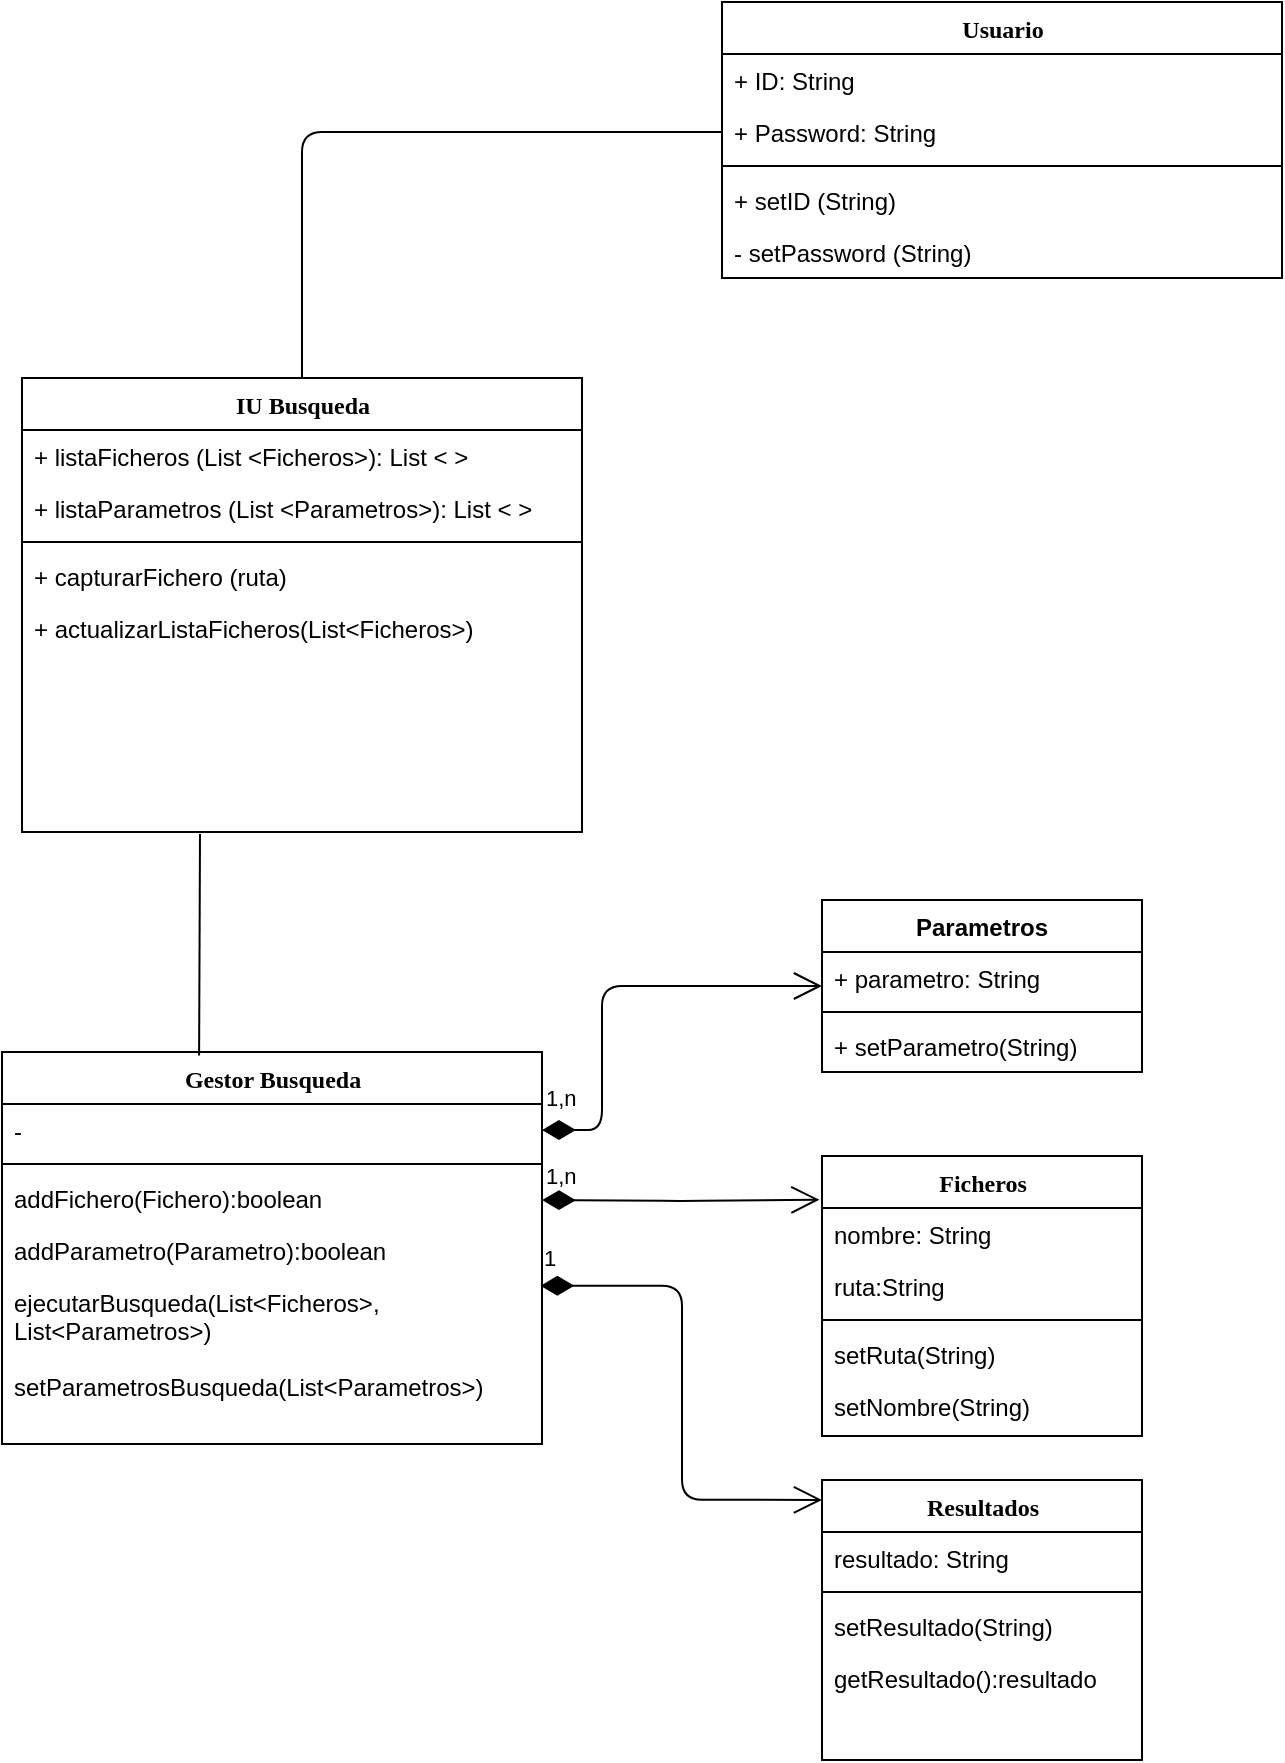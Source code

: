 <mxfile version="10.6.9" type="github"><diagram id="lXpW8H75rkReKVYu0KeG" name="Page-1"><mxGraphModel dx="994" dy="513" grid="1" gridSize="10" guides="1" tooltips="1" connect="1" arrows="1" fold="1" page="1" pageScale="1" pageWidth="827" pageHeight="1169" math="0" shadow="0"><root><mxCell id="0"/><mxCell id="1" parent="0"/><mxCell id="MlSAh_2b6aSQhSAKrAvQ-1" value="IU Busqueda" style="swimlane;html=1;fontStyle=1;align=center;verticalAlign=top;childLayout=stackLayout;horizontal=1;startSize=26;horizontalStack=0;resizeParent=1;resizeLast=0;collapsible=1;marginBottom=0;swimlaneFillColor=#ffffff;rounded=0;shadow=0;comic=0;labelBackgroundColor=none;strokeColor=#000000;strokeWidth=1;fillColor=none;fontFamily=Verdana;fontSize=12;fontColor=#000000;" parent="1" vertex="1"><mxGeometry x="80" y="251" width="280" height="227" as="geometry"/></mxCell><mxCell id="MlSAh_2b6aSQhSAKrAvQ-3" value="+ listaFicheros (List &amp;lt;Ficheros&amp;gt;): List &amp;lt; &amp;gt; " style="text;html=1;strokeColor=none;fillColor=none;align=left;verticalAlign=top;spacingLeft=4;spacingRight=4;whiteSpace=wrap;overflow=hidden;rotatable=0;points=[[0,0.5],[1,0.5]];portConstraint=eastwest;" parent="MlSAh_2b6aSQhSAKrAvQ-1" vertex="1"><mxGeometry y="26" width="280" height="26" as="geometry"/></mxCell><mxCell id="MlSAh_2b6aSQhSAKrAvQ-75" value="+ listaParametros (List &amp;lt;Parametros&amp;gt;): List &amp;lt; &amp;gt;" style="text;html=1;strokeColor=none;fillColor=none;align=left;verticalAlign=top;spacingLeft=4;spacingRight=4;whiteSpace=wrap;overflow=hidden;rotatable=0;points=[[0,0.5],[1,0.5]];portConstraint=eastwest;" parent="MlSAh_2b6aSQhSAKrAvQ-1" vertex="1"><mxGeometry y="52" width="280" height="26" as="geometry"/></mxCell><mxCell id="MlSAh_2b6aSQhSAKrAvQ-4" value="" style="line;html=1;strokeWidth=1;fillColor=none;align=left;verticalAlign=middle;spacingTop=-1;spacingLeft=3;spacingRight=3;rotatable=0;labelPosition=right;points=[];portConstraint=eastwest;" parent="MlSAh_2b6aSQhSAKrAvQ-1" vertex="1"><mxGeometry y="78" width="280" height="8" as="geometry"/></mxCell><mxCell id="MlSAh_2b6aSQhSAKrAvQ-41" value="+ capturarFichero (ruta)" style="text;html=1;strokeColor=none;fillColor=none;align=left;verticalAlign=top;spacingLeft=4;spacingRight=4;whiteSpace=wrap;overflow=hidden;rotatable=0;points=[[0,0.5],[1,0.5]];portConstraint=eastwest;" parent="MlSAh_2b6aSQhSAKrAvQ-1" vertex="1"><mxGeometry y="86" width="280" height="26" as="geometry"/></mxCell><mxCell id="doqQ-6aOg0_Q1fpQCJ-x-7" value="+ actualizarListaFicheros(List&amp;lt;Ficheros&amp;gt;)" style="text;html=1;strokeColor=none;fillColor=none;align=left;verticalAlign=top;spacingLeft=4;spacingRight=4;whiteSpace=wrap;overflow=hidden;rotatable=0;points=[[0,0.5],[1,0.5]];portConstraint=eastwest;" vertex="1" parent="MlSAh_2b6aSQhSAKrAvQ-1"><mxGeometry y="112" width="280" height="26" as="geometry"/></mxCell><mxCell id="MlSAh_2b6aSQhSAKrAvQ-10" value="Gestor Busqueda" style="swimlane;html=1;fontStyle=1;align=center;verticalAlign=top;childLayout=stackLayout;horizontal=1;startSize=26;horizontalStack=0;resizeParent=1;resizeLast=0;collapsible=1;marginBottom=0;swimlaneFillColor=#ffffff;rounded=0;shadow=0;comic=0;labelBackgroundColor=none;strokeColor=#000000;strokeWidth=1;fillColor=none;fontFamily=Verdana;fontSize=12;fontColor=#000000;" parent="1" vertex="1"><mxGeometry x="70" y="588" width="270" height="196" as="geometry"/></mxCell><mxCell id="MlSAh_2b6aSQhSAKrAvQ-11" value="-" style="text;html=1;strokeColor=none;fillColor=none;align=left;verticalAlign=top;spacingLeft=4;spacingRight=4;whiteSpace=wrap;overflow=hidden;rotatable=0;points=[[0,0.5],[1,0.5]];portConstraint=eastwest;" parent="MlSAh_2b6aSQhSAKrAvQ-10" vertex="1"><mxGeometry y="26" width="270" height="26" as="geometry"/></mxCell><mxCell id="MlSAh_2b6aSQhSAKrAvQ-13" value="" style="line;html=1;strokeWidth=1;fillColor=none;align=left;verticalAlign=middle;spacingTop=-1;spacingLeft=3;spacingRight=3;rotatable=0;labelPosition=right;points=[];portConstraint=eastwest;" parent="MlSAh_2b6aSQhSAKrAvQ-10" vertex="1"><mxGeometry y="52" width="270" height="8" as="geometry"/></mxCell><mxCell id="MlSAh_2b6aSQhSAKrAvQ-14" value="addFichero(Fichero):boolean" style="text;html=1;strokeColor=none;fillColor=none;align=left;verticalAlign=top;spacingLeft=4;spacingRight=4;whiteSpace=wrap;overflow=hidden;rotatable=0;points=[[0,0.5],[1,0.5]];portConstraint=eastwest;" parent="MlSAh_2b6aSQhSAKrAvQ-10" vertex="1"><mxGeometry y="60" width="270" height="26" as="geometry"/></mxCell><mxCell id="MlSAh_2b6aSQhSAKrAvQ-15" value="&lt;div&gt;addParametro(Parametro):boolean&lt;/div&gt;" style="text;html=1;strokeColor=none;fillColor=none;align=left;verticalAlign=top;spacingLeft=4;spacingRight=4;whiteSpace=wrap;overflow=hidden;rotatable=0;points=[[0,0.5],[1,0.5]];portConstraint=eastwest;" parent="MlSAh_2b6aSQhSAKrAvQ-10" vertex="1"><mxGeometry y="86" width="270" height="26" as="geometry"/></mxCell><mxCell id="MlSAh_2b6aSQhSAKrAvQ-26" value="ejecutarBusqueda(List&amp;lt;Ficheros&amp;gt;, List&amp;lt;Parametros&amp;gt;)" style="text;html=1;strokeColor=none;fillColor=none;align=left;verticalAlign=top;spacingLeft=4;spacingRight=4;whiteSpace=wrap;overflow=hidden;rotatable=0;points=[[0,0.5],[1,0.5]];portConstraint=eastwest;" parent="MlSAh_2b6aSQhSAKrAvQ-10" vertex="1"><mxGeometry y="112" width="270" height="42" as="geometry"/></mxCell><mxCell id="doqQ-6aOg0_Q1fpQCJ-x-8" value="&lt;font&gt;setParametrosBusqueda(List&amp;lt;Parametros&amp;gt;)&lt;/font&gt;" style="text;html=1;strokeColor=none;fillColor=none;align=left;verticalAlign=top;spacingLeft=4;spacingRight=4;whiteSpace=wrap;overflow=hidden;rotatable=0;points=[[0,0.5],[1,0.5]];portConstraint=eastwest;" vertex="1" parent="MlSAh_2b6aSQhSAKrAvQ-10"><mxGeometry y="154" width="270" height="42" as="geometry"/></mxCell><mxCell id="MlSAh_2b6aSQhSAKrAvQ-18" value="Ficheros" style="swimlane;html=1;fontStyle=1;align=center;verticalAlign=top;childLayout=stackLayout;horizontal=1;startSize=26;horizontalStack=0;resizeParent=1;resizeLast=0;collapsible=1;marginBottom=0;swimlaneFillColor=#ffffff;rounded=0;shadow=0;comic=0;labelBackgroundColor=none;strokeColor=#000000;strokeWidth=1;fillColor=none;fontFamily=Verdana;fontSize=12;fontColor=#000000;" parent="1" vertex="1"><mxGeometry x="480" y="640" width="160" height="140" as="geometry"/></mxCell><mxCell id="MlSAh_2b6aSQhSAKrAvQ-19" value="nombre: String" style="text;html=1;strokeColor=none;fillColor=none;align=left;verticalAlign=top;spacingLeft=4;spacingRight=4;whiteSpace=wrap;overflow=hidden;rotatable=0;points=[[0,0.5],[1,0.5]];portConstraint=eastwest;" parent="MlSAh_2b6aSQhSAKrAvQ-18" vertex="1"><mxGeometry y="26" width="160" height="26" as="geometry"/></mxCell><mxCell id="MlSAh_2b6aSQhSAKrAvQ-20" value="ruta:String" style="text;html=1;strokeColor=none;fillColor=none;align=left;verticalAlign=top;spacingLeft=4;spacingRight=4;whiteSpace=wrap;overflow=hidden;rotatable=0;points=[[0,0.5],[1,0.5]];portConstraint=eastwest;" parent="MlSAh_2b6aSQhSAKrAvQ-18" vertex="1"><mxGeometry y="52" width="160" height="26" as="geometry"/></mxCell><mxCell id="MlSAh_2b6aSQhSAKrAvQ-21" value="" style="line;html=1;strokeWidth=1;fillColor=none;align=left;verticalAlign=middle;spacingTop=-1;spacingLeft=3;spacingRight=3;rotatable=0;labelPosition=right;points=[];portConstraint=eastwest;" parent="MlSAh_2b6aSQhSAKrAvQ-18" vertex="1"><mxGeometry y="78" width="160" height="8" as="geometry"/></mxCell><mxCell id="MlSAh_2b6aSQhSAKrAvQ-22" value="setRuta(String)" style="text;html=1;strokeColor=none;fillColor=none;align=left;verticalAlign=top;spacingLeft=4;spacingRight=4;whiteSpace=wrap;overflow=hidden;rotatable=0;points=[[0,0.5],[1,0.5]];portConstraint=eastwest;" parent="MlSAh_2b6aSQhSAKrAvQ-18" vertex="1"><mxGeometry y="86" width="160" height="26" as="geometry"/></mxCell><mxCell id="MlSAh_2b6aSQhSAKrAvQ-23" value="setNombre(String)" style="text;html=1;strokeColor=none;fillColor=none;align=left;verticalAlign=top;spacingLeft=4;spacingRight=4;whiteSpace=wrap;overflow=hidden;rotatable=0;points=[[0,0.5],[1,0.5]];portConstraint=eastwest;" parent="MlSAh_2b6aSQhSAKrAvQ-18" vertex="1"><mxGeometry y="112" width="160" height="26" as="geometry"/></mxCell><mxCell id="MlSAh_2b6aSQhSAKrAvQ-34" value="Parametros" style="swimlane;fontStyle=1;align=center;verticalAlign=top;childLayout=stackLayout;horizontal=1;startSize=26;horizontalStack=0;resizeParent=1;resizeParentMax=0;resizeLast=0;collapsible=1;marginBottom=0;" parent="1" vertex="1"><mxGeometry x="480" y="512" width="160" height="86" as="geometry"/></mxCell><mxCell id="MlSAh_2b6aSQhSAKrAvQ-35" value="+ parametro: String&#xA;" style="text;strokeColor=none;fillColor=none;align=left;verticalAlign=top;spacingLeft=4;spacingRight=4;overflow=hidden;rotatable=0;points=[[0,0.5],[1,0.5]];portConstraint=eastwest;" parent="MlSAh_2b6aSQhSAKrAvQ-34" vertex="1"><mxGeometry y="26" width="160" height="26" as="geometry"/></mxCell><mxCell id="MlSAh_2b6aSQhSAKrAvQ-36" value="" style="line;strokeWidth=1;fillColor=none;align=left;verticalAlign=middle;spacingTop=-1;spacingLeft=3;spacingRight=3;rotatable=0;labelPosition=right;points=[];portConstraint=eastwest;" parent="MlSAh_2b6aSQhSAKrAvQ-34" vertex="1"><mxGeometry y="52" width="160" height="8" as="geometry"/></mxCell><mxCell id="MlSAh_2b6aSQhSAKrAvQ-37" value="+ setParametro(String)" style="text;strokeColor=none;fillColor=none;align=left;verticalAlign=top;spacingLeft=4;spacingRight=4;overflow=hidden;rotatable=0;points=[[0,0.5],[1,0.5]];portConstraint=eastwest;" parent="MlSAh_2b6aSQhSAKrAvQ-34" vertex="1"><mxGeometry y="60" width="160" height="26" as="geometry"/></mxCell><mxCell id="MlSAh_2b6aSQhSAKrAvQ-47" value="1,n" style="endArrow=open;html=1;endSize=12;startArrow=diamondThin;startSize=14;startFill=1;edgeStyle=orthogonalEdgeStyle;align=left;verticalAlign=bottom;entryX=0;entryY=0.5;entryDx=0;entryDy=0;exitX=1;exitY=0.5;exitDx=0;exitDy=0;" parent="1" source="MlSAh_2b6aSQhSAKrAvQ-11" target="MlSAh_2b6aSQhSAKrAvQ-34" edge="1"><mxGeometry x="-0.65" y="30" relative="1" as="geometry"><mxPoint x="488" y="454" as="sourcePoint"/><mxPoint x="560" y="536.5" as="targetPoint"/><Array as="points"><mxPoint x="370" y="627"/><mxPoint x="370" y="555"/></Array><mxPoint as="offset"/></mxGeometry></mxCell><mxCell id="MlSAh_2b6aSQhSAKrAvQ-48" value="" style="endArrow=none;html=1;entryX=0.365;entryY=0.009;entryDx=0;entryDy=0;entryPerimeter=0;endFill=0;" parent="1" target="MlSAh_2b6aSQhSAKrAvQ-10" edge="1"><mxGeometry width="50" height="50" relative="1" as="geometry"><mxPoint x="169" y="479" as="sourcePoint"/><mxPoint x="150" y="512" as="targetPoint"/></mxGeometry></mxCell><mxCell id="MlSAh_2b6aSQhSAKrAvQ-50" value="1,n" style="endArrow=open;html=1;endSize=12;startArrow=diamondThin;startSize=14;startFill=1;edgeStyle=orthogonalEdgeStyle;align=left;verticalAlign=bottom;entryX=-0.008;entryY=0.156;entryDx=0;entryDy=0;entryPerimeter=0;" parent="1" target="MlSAh_2b6aSQhSAKrAvQ-18" edge="1"><mxGeometry x="-1" y="3" relative="1" as="geometry"><mxPoint x="340" y="662" as="sourcePoint"/><mxPoint x="460" y="662" as="targetPoint"/></mxGeometry></mxCell><mxCell id="MlSAh_2b6aSQhSAKrAvQ-51" value="Resultados" style="swimlane;html=1;fontStyle=1;align=center;verticalAlign=top;childLayout=stackLayout;horizontal=1;startSize=26;horizontalStack=0;resizeParent=1;resizeLast=0;collapsible=1;marginBottom=0;swimlaneFillColor=#ffffff;rounded=0;shadow=0;comic=0;labelBackgroundColor=none;strokeColor=#000000;strokeWidth=1;fillColor=none;fontFamily=Verdana;fontSize=12;fontColor=#000000;" parent="1" vertex="1"><mxGeometry x="480" y="802" width="160" height="140" as="geometry"/></mxCell><mxCell id="MlSAh_2b6aSQhSAKrAvQ-52" value="resultado: String" style="text;html=1;strokeColor=none;fillColor=none;align=left;verticalAlign=top;spacingLeft=4;spacingRight=4;whiteSpace=wrap;overflow=hidden;rotatable=0;points=[[0,0.5],[1,0.5]];portConstraint=eastwest;" parent="MlSAh_2b6aSQhSAKrAvQ-51" vertex="1"><mxGeometry y="26" width="160" height="26" as="geometry"/></mxCell><mxCell id="MlSAh_2b6aSQhSAKrAvQ-54" value="" style="line;html=1;strokeWidth=1;fillColor=none;align=left;verticalAlign=middle;spacingTop=-1;spacingLeft=3;spacingRight=3;rotatable=0;labelPosition=right;points=[];portConstraint=eastwest;" parent="MlSAh_2b6aSQhSAKrAvQ-51" vertex="1"><mxGeometry y="52" width="160" height="8" as="geometry"/></mxCell><mxCell id="MlSAh_2b6aSQhSAKrAvQ-55" value="&lt;div&gt;setResultado(String)&lt;/div&gt;" style="text;html=1;strokeColor=none;fillColor=none;align=left;verticalAlign=top;spacingLeft=4;spacingRight=4;whiteSpace=wrap;overflow=hidden;rotatable=0;points=[[0,0.5],[1,0.5]];portConstraint=eastwest;" parent="MlSAh_2b6aSQhSAKrAvQ-51" vertex="1"><mxGeometry y="60" width="160" height="26" as="geometry"/></mxCell><mxCell id="MlSAh_2b6aSQhSAKrAvQ-56" value="getResultado():resultado" style="text;html=1;strokeColor=none;fillColor=none;align=left;verticalAlign=top;spacingLeft=4;spacingRight=4;whiteSpace=wrap;overflow=hidden;rotatable=0;points=[[0,0.5],[1,0.5]];portConstraint=eastwest;" parent="MlSAh_2b6aSQhSAKrAvQ-51" vertex="1"><mxGeometry y="86" width="160" height="26" as="geometry"/></mxCell><mxCell id="MlSAh_2b6aSQhSAKrAvQ-57" value="1" style="endArrow=open;html=1;endSize=12;startArrow=diamondThin;startSize=14;startFill=1;edgeStyle=orthogonalEdgeStyle;align=left;verticalAlign=bottom;exitX=0.997;exitY=0.116;exitDx=0;exitDy=0;exitPerimeter=0;entryX=0;entryY=0.071;entryDx=0;entryDy=0;entryPerimeter=0;" parent="1" source="MlSAh_2b6aSQhSAKrAvQ-26" target="MlSAh_2b6aSQhSAKrAvQ-51" edge="1"><mxGeometry x="-0.428" y="-71" relative="1" as="geometry"><mxPoint x="299.786" y="704.571" as="sourcePoint"/><mxPoint x="488.357" y="704.571" as="targetPoint"/><mxPoint y="-5" as="offset"/></mxGeometry></mxCell><mxCell id="MlSAh_2b6aSQhSAKrAvQ-58" value="Usuario" style="swimlane;html=1;fontStyle=1;align=center;verticalAlign=top;childLayout=stackLayout;horizontal=1;startSize=26;horizontalStack=0;resizeParent=1;resizeLast=0;collapsible=1;marginBottom=0;swimlaneFillColor=#ffffff;rounded=0;shadow=0;comic=0;labelBackgroundColor=none;strokeColor=#000000;strokeWidth=1;fillColor=none;fontFamily=Verdana;fontSize=12;fontColor=#000000;" parent="1" vertex="1"><mxGeometry x="430" y="63" width="280" height="138" as="geometry"/></mxCell><mxCell id="MlSAh_2b6aSQhSAKrAvQ-59" value="+ ID: String" style="text;html=1;strokeColor=none;fillColor=none;align=left;verticalAlign=top;spacingLeft=4;spacingRight=4;whiteSpace=wrap;overflow=hidden;rotatable=0;points=[[0,0.5],[1,0.5]];portConstraint=eastwest;" parent="MlSAh_2b6aSQhSAKrAvQ-58" vertex="1"><mxGeometry y="26" width="280" height="26" as="geometry"/></mxCell><mxCell id="MlSAh_2b6aSQhSAKrAvQ-60" value="+ Password: String" style="text;html=1;strokeColor=none;fillColor=none;align=left;verticalAlign=top;spacingLeft=4;spacingRight=4;whiteSpace=wrap;overflow=hidden;rotatable=0;points=[[0,0.5],[1,0.5]];portConstraint=eastwest;" parent="MlSAh_2b6aSQhSAKrAvQ-58" vertex="1"><mxGeometry y="52" width="280" height="26" as="geometry"/></mxCell><mxCell id="MlSAh_2b6aSQhSAKrAvQ-61" value="" style="line;html=1;strokeWidth=1;fillColor=none;align=left;verticalAlign=middle;spacingTop=-1;spacingLeft=3;spacingRight=3;rotatable=0;labelPosition=right;points=[];portConstraint=eastwest;" parent="MlSAh_2b6aSQhSAKrAvQ-58" vertex="1"><mxGeometry y="78" width="280" height="8" as="geometry"/></mxCell><mxCell id="MlSAh_2b6aSQhSAKrAvQ-66" value="+ setID (String)" style="text;html=1;strokeColor=none;fillColor=none;align=left;verticalAlign=top;spacingLeft=4;spacingRight=4;whiteSpace=wrap;overflow=hidden;rotatable=0;points=[[0,0.5],[1,0.5]];portConstraint=eastwest;" parent="MlSAh_2b6aSQhSAKrAvQ-58" vertex="1"><mxGeometry y="86" width="280" height="26" as="geometry"/></mxCell><mxCell id="MlSAh_2b6aSQhSAKrAvQ-73" value="- setPassword (String)" style="text;html=1;strokeColor=none;fillColor=none;align=left;verticalAlign=top;spacingLeft=4;spacingRight=4;whiteSpace=wrap;overflow=hidden;rotatable=0;points=[[0,0.5],[1,0.5]];portConstraint=eastwest;" parent="MlSAh_2b6aSQhSAKrAvQ-58" vertex="1"><mxGeometry y="112" width="280" height="26" as="geometry"/></mxCell><mxCell id="MlSAh_2b6aSQhSAKrAvQ-74" value="" style="endArrow=none;html=1;exitX=0;exitY=0.5;exitDx=0;exitDy=0;entryX=0.5;entryY=0;entryDx=0;entryDy=0;endFill=0;" parent="1" source="MlSAh_2b6aSQhSAKrAvQ-60" target="MlSAh_2b6aSQhSAKrAvQ-1" edge="1"><mxGeometry width="50" height="50" relative="1" as="geometry"><mxPoint x="218.824" y="120.147" as="sourcePoint"/><mxPoint x="218.824" y="229.912" as="targetPoint"/><Array as="points"><mxPoint x="220" y="128"/></Array></mxGeometry></mxCell></root></mxGraphModel></diagram></mxfile>
